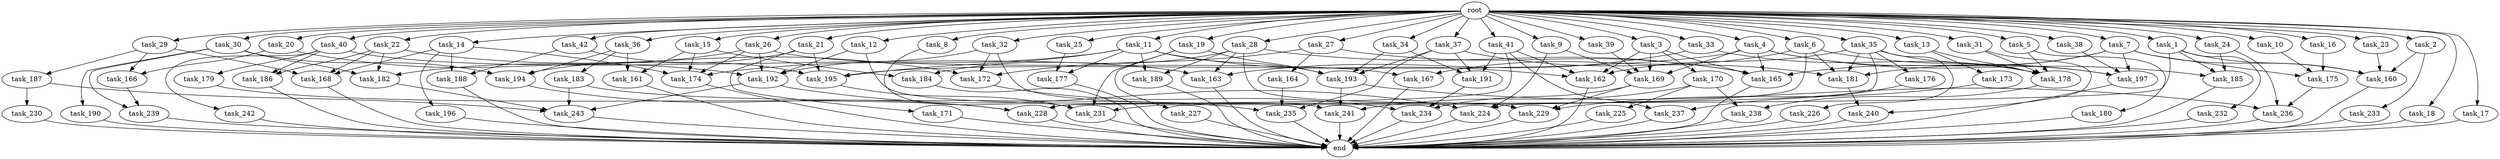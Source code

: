 digraph G {
  task_189 [size="352187318.272000"];
  task_171 [size="137438953.472000"];
  task_32 [size="1.024000"];
  task_191 [size="1700807049.216000"];
  task_181 [size="1408749273.088000"];
  task_27 [size="1.024000"];
  task_4 [size="1.024000"];
  task_2 [size="1.024000"];
  task_13 [size="1.024000"];
  task_224 [size="575525617.664000"];
  task_186 [size="171798691.840000"];
  task_41 [size="1.024000"];
  task_177 [size="764504178.688000"];
  task_228 [size="1254130450.432000"];
  task_6 [size="1.024000"];
  task_9 [size="1.024000"];
  task_20 [size="1.024000"];
  task_175 [size="463856467.968000"];
  task_241 [size="1975684956.160000"];
  task_188 [size="498216206.336000"];
  task_164 [size="309237645.312000"];
  task_231 [size="2052994367.488000"];
  task_183 [size="549755813.888000"];
  task_31 [size="1.024000"];
  task_234 [size="695784701.952000"];
  task_230 [size="695784701.952000"];
  task_16 [size="1.024000"];
  task_185 [size="1073741824.000000"];
  task_239 [size="893353197.568000"];
  task_243 [size="1546188226.560000"];
  task_40 [size="1.024000"];
  task_170 [size="137438953.472000"];
  task_15 [size="1.024000"];
  task_10 [size="1.024000"];
  task_173 [size="214748364.800000"];
  task_29 [size="1.024000"];
  task_240 [size="730144440.320000"];
  task_162 [size="1125281431.552000"];
  task_235 [size="1322849927.168000"];
  task_190 [size="858993459.200000"];
  task_237 [size="1554778161.152000"];
  task_26 [size="1.024000"];
  task_25 [size="1.024000"];
  end [size="0.000000"];
  task_227 [size="77309411.328000"];
  task_169 [size="987842478.080000"];
  task_7 [size="1.024000"];
  task_14 [size="1.024000"];
  task_180 [size="77309411.328000"];
  task_18 [size="1.024000"];
  task_12 [size="1.024000"];
  task_36 [size="1.024000"];
  task_33 [size="1.024000"];
  task_182 [size="1589137899.520000"];
  task_197 [size="1400159338.496000"];
  task_242 [size="137438953.472000"];
  task_24 [size="1.024000"];
  task_229 [size="798863917.056000"];
  task_236 [size="1108101562.368000"];
  task_167 [size="1116691496.960000"];
  task_184 [size="214748364.800000"];
  task_174 [size="1408749273.088000"];
  task_21 [size="1.024000"];
  task_37 [size="1.024000"];
  task_196 [size="420906795.008000"];
  task_187 [size="858993459.200000"];
  task_23 [size="1.024000"];
  task_176 [size="77309411.328000"];
  root [size="0.000000"];
  task_5 [size="1.024000"];
  task_195 [size="644245094.400000"];
  task_193 [size="1297080123.392000"];
  task_11 [size="1.024000"];
  task_194 [size="1546188226.560000"];
  task_179 [size="137438953.472000"];
  task_161 [size="627065225.216000"];
  task_3 [size="1.024000"];
  task_166 [size="1073741824.000000"];
  task_19 [size="1.024000"];
  task_225 [size="858993459.200000"];
  task_39 [size="1.024000"];
  task_232 [size="309237645.312000"];
  task_22 [size="1.024000"];
  task_28 [size="1.024000"];
  task_165 [size="1013612281.856000"];
  task_34 [size="1.024000"];
  task_233 [size="137438953.472000"];
  task_226 [size="77309411.328000"];
  task_17 [size="1.024000"];
  task_168 [size="1314259992.576000"];
  task_192 [size="1821066133.504000"];
  task_178 [size="1374389534.720000"];
  task_1 [size="1.024000"];
  task_160 [size="695784701.952000"];
  task_42 [size="1.024000"];
  task_172 [size="558345748.480000"];
  task_35 [size="1.024000"];
  task_163 [size="584115552.256000"];
  task_30 [size="1.024000"];
  task_38 [size="1.024000"];
  task_238 [size="1073741824.000000"];
  task_8 [size="1.024000"];

  task_189 -> end [size="1.000000"];
  task_171 -> end [size="1.000000"];
  task_32 -> task_192 [size="209715200.000000"];
  task_32 -> task_172 [size="209715200.000000"];
  task_32 -> task_229 [size="209715200.000000"];
  task_191 -> task_234 [size="134217728.000000"];
  task_181 -> task_240 [size="33554432.000000"];
  task_27 -> task_165 [size="301989888.000000"];
  task_27 -> task_172 [size="301989888.000000"];
  task_27 -> task_164 [size="301989888.000000"];
  task_4 -> task_169 [size="209715200.000000"];
  task_4 -> task_185 [size="209715200.000000"];
  task_4 -> task_195 [size="209715200.000000"];
  task_4 -> task_197 [size="209715200.000000"];
  task_4 -> task_165 [size="209715200.000000"];
  task_2 -> task_233 [size="134217728.000000"];
  task_2 -> task_160 [size="134217728.000000"];
  task_13 -> task_173 [size="209715200.000000"];
  task_13 -> task_178 [size="209715200.000000"];
  task_224 -> end [size="1.000000"];
  task_186 -> end [size="1.000000"];
  task_41 -> task_191 [size="679477248.000000"];
  task_41 -> task_237 [size="679477248.000000"];
  task_41 -> task_162 [size="679477248.000000"];
  task_41 -> task_228 [size="679477248.000000"];
  task_177 -> end [size="1.000000"];
  task_228 -> end [size="1.000000"];
  task_6 -> task_197 [size="411041792.000000"];
  task_6 -> task_167 [size="411041792.000000"];
  task_6 -> task_181 [size="411041792.000000"];
  task_6 -> task_231 [size="411041792.000000"];
  task_9 -> task_169 [size="411041792.000000"];
  task_9 -> task_224 [size="411041792.000000"];
  task_20 -> task_192 [size="209715200.000000"];
  task_20 -> task_166 [size="209715200.000000"];
  task_175 -> task_236 [size="134217728.000000"];
  task_241 -> end [size="1.000000"];
  task_188 -> end [size="1.000000"];
  task_164 -> task_235 [size="536870912.000000"];
  task_231 -> end [size="1.000000"];
  task_183 -> task_243 [size="75497472.000000"];
  task_183 -> task_235 [size="75497472.000000"];
  task_31 -> task_240 [size="679477248.000000"];
  task_31 -> task_178 [size="679477248.000000"];
  task_234 -> end [size="1.000000"];
  task_230 -> end [size="1.000000"];
  task_16 -> task_175 [size="209715200.000000"];
  task_185 -> end [size="1.000000"];
  task_239 -> end [size="1.000000"];
  task_243 -> end [size="1.000000"];
  task_40 -> task_163 [size="134217728.000000"];
  task_40 -> task_186 [size="134217728.000000"];
  task_40 -> task_179 [size="134217728.000000"];
  task_40 -> task_242 [size="134217728.000000"];
  task_170 -> task_238 [size="838860800.000000"];
  task_170 -> task_241 [size="838860800.000000"];
  task_170 -> task_225 [size="838860800.000000"];
  task_15 -> task_161 [size="75497472.000000"];
  task_15 -> task_184 [size="75497472.000000"];
  task_15 -> task_174 [size="75497472.000000"];
  task_10 -> task_175 [size="33554432.000000"];
  task_173 -> task_229 [size="301989888.000000"];
  task_29 -> task_187 [size="838860800.000000"];
  task_29 -> task_168 [size="838860800.000000"];
  task_29 -> task_166 [size="838860800.000000"];
  task_240 -> end [size="1.000000"];
  task_162 -> end [size="1.000000"];
  task_235 -> end [size="1.000000"];
  task_190 -> end [size="1.000000"];
  task_237 -> end [size="1.000000"];
  task_26 -> task_167 [size="679477248.000000"];
  task_26 -> task_192 [size="679477248.000000"];
  task_26 -> task_182 [size="679477248.000000"];
  task_26 -> task_174 [size="679477248.000000"];
  task_25 -> task_177 [size="536870912.000000"];
  task_227 -> end [size="1.000000"];
  task_169 -> task_234 [size="134217728.000000"];
  task_169 -> task_229 [size="134217728.000000"];
  task_7 -> task_175 [size="209715200.000000"];
  task_7 -> task_181 [size="209715200.000000"];
  task_7 -> task_160 [size="209715200.000000"];
  task_7 -> task_197 [size="209715200.000000"];
  task_7 -> task_165 [size="209715200.000000"];
  task_14 -> task_168 [size="411041792.000000"];
  task_14 -> task_174 [size="411041792.000000"];
  task_14 -> task_188 [size="411041792.000000"];
  task_14 -> task_196 [size="411041792.000000"];
  task_180 -> end [size="1.000000"];
  task_18 -> end [size="1.000000"];
  task_12 -> task_192 [size="679477248.000000"];
  task_12 -> task_241 [size="679477248.000000"];
  task_36 -> task_194 [size="536870912.000000"];
  task_36 -> task_161 [size="536870912.000000"];
  task_36 -> task_183 [size="536870912.000000"];
  task_33 -> task_163 [size="301989888.000000"];
  task_33 -> task_178 [size="301989888.000000"];
  task_182 -> task_243 [size="679477248.000000"];
  task_197 -> end [size="1.000000"];
  task_242 -> end [size="1.000000"];
  task_24 -> task_185 [size="536870912.000000"];
  task_24 -> task_236 [size="536870912.000000"];
  task_229 -> end [size="1.000000"];
  task_236 -> end [size="1.000000"];
  task_167 -> end [size="1.000000"];
  task_184 -> end [size="1.000000"];
  task_174 -> end [size="1.000000"];
  task_21 -> task_194 [size="134217728.000000"];
  task_21 -> task_195 [size="134217728.000000"];
  task_21 -> task_171 [size="134217728.000000"];
  task_37 -> task_193 [size="679477248.000000"];
  task_37 -> task_181 [size="679477248.000000"];
  task_37 -> task_235 [size="679477248.000000"];
  task_37 -> task_191 [size="679477248.000000"];
  task_196 -> end [size="1.000000"];
  task_187 -> task_230 [size="679477248.000000"];
  task_187 -> task_243 [size="679477248.000000"];
  task_23 -> task_160 [size="33554432.000000"];
  task_176 -> task_237 [size="838860800.000000"];
  root -> task_12 [size="1.000000"];
  root -> task_36 [size="1.000000"];
  root -> task_16 [size="1.000000"];
  root -> task_9 [size="1.000000"];
  root -> task_39 [size="1.000000"];
  root -> task_11 [size="1.000000"];
  root -> task_22 [size="1.000000"];
  root -> task_7 [size="1.000000"];
  root -> task_33 [size="1.000000"];
  root -> task_28 [size="1.000000"];
  root -> task_4 [size="1.000000"];
  root -> task_34 [size="1.000000"];
  root -> task_2 [size="1.000000"];
  root -> task_15 [size="1.000000"];
  root -> task_10 [size="1.000000"];
  root -> task_29 [size="1.000000"];
  root -> task_21 [size="1.000000"];
  root -> task_17 [size="1.000000"];
  root -> task_18 [size="1.000000"];
  root -> task_41 [size="1.000000"];
  root -> task_20 [size="1.000000"];
  root -> task_23 [size="1.000000"];
  root -> task_42 [size="1.000000"];
  root -> task_6 [size="1.000000"];
  root -> task_32 [size="1.000000"];
  root -> task_5 [size="1.000000"];
  root -> task_37 [size="1.000000"];
  root -> task_26 [size="1.000000"];
  root -> task_25 [size="1.000000"];
  root -> task_31 [size="1.000000"];
  root -> task_35 [size="1.000000"];
  root -> task_13 [size="1.000000"];
  root -> task_30 [size="1.000000"];
  root -> task_19 [size="1.000000"];
  root -> task_1 [size="1.000000"];
  root -> task_40 [size="1.000000"];
  root -> task_38 [size="1.000000"];
  root -> task_24 [size="1.000000"];
  root -> task_3 [size="1.000000"];
  root -> task_8 [size="1.000000"];
  root -> task_27 [size="1.000000"];
  root -> task_14 [size="1.000000"];
  task_5 -> task_180 [size="75497472.000000"];
  task_5 -> task_178 [size="75497472.000000"];
  task_195 -> task_231 [size="838860800.000000"];
  task_193 -> task_241 [size="411041792.000000"];
  task_193 -> task_236 [size="411041792.000000"];
  task_11 -> task_189 [size="209715200.000000"];
  task_11 -> task_162 [size="209715200.000000"];
  task_11 -> task_195 [size="209715200.000000"];
  task_11 -> task_193 [size="209715200.000000"];
  task_11 -> task_177 [size="209715200.000000"];
  task_11 -> task_174 [size="209715200.000000"];
  task_194 -> task_228 [size="33554432.000000"];
  task_179 -> task_228 [size="209715200.000000"];
  task_161 -> end [size="1.000000"];
  task_3 -> task_169 [size="134217728.000000"];
  task_3 -> task_165 [size="134217728.000000"];
  task_3 -> task_162 [size="134217728.000000"];
  task_3 -> task_170 [size="134217728.000000"];
  task_166 -> task_239 [size="33554432.000000"];
  task_19 -> task_227 [size="75497472.000000"];
  task_19 -> task_231 [size="75497472.000000"];
  task_19 -> task_193 [size="75497472.000000"];
  task_225 -> end [size="1.000000"];
  task_39 -> task_169 [size="209715200.000000"];
  task_232 -> end [size="1.000000"];
  task_22 -> task_186 [size="33554432.000000"];
  task_22 -> task_182 [size="33554432.000000"];
  task_22 -> task_172 [size="33554432.000000"];
  task_22 -> task_168 [size="33554432.000000"];
  task_28 -> task_189 [size="134217728.000000"];
  task_28 -> task_163 [size="134217728.000000"];
  task_28 -> task_184 [size="134217728.000000"];
  task_28 -> task_165 [size="134217728.000000"];
  task_28 -> task_229 [size="134217728.000000"];
  task_165 -> end [size="1.000000"];
  task_34 -> task_193 [size="301989888.000000"];
  task_34 -> task_191 [size="301989888.000000"];
  task_233 -> end [size="1.000000"];
  task_226 -> end [size="1.000000"];
  task_17 -> end [size="1.000000"];
  task_168 -> end [size="1.000000"];
  task_192 -> task_243 [size="75497472.000000"];
  task_192 -> task_224 [size="75497472.000000"];
  task_178 -> task_238 [size="209715200.000000"];
  task_1 -> task_232 [size="301989888.000000"];
  task_1 -> task_185 [size="301989888.000000"];
  task_1 -> task_160 [size="301989888.000000"];
  task_1 -> task_228 [size="301989888.000000"];
  task_160 -> end [size="1.000000"];
  task_42 -> task_195 [size="75497472.000000"];
  task_42 -> task_188 [size="75497472.000000"];
  task_172 -> task_234 [size="411041792.000000"];
  task_35 -> task_162 [size="75497472.000000"];
  task_35 -> task_226 [size="75497472.000000"];
  task_35 -> task_224 [size="75497472.000000"];
  task_35 -> task_176 [size="75497472.000000"];
  task_35 -> task_181 [size="75497472.000000"];
  task_35 -> task_178 [size="75497472.000000"];
  task_163 -> end [size="1.000000"];
  task_30 -> task_194 [size="838860800.000000"];
  task_30 -> task_190 [size="838860800.000000"];
  task_30 -> task_182 [size="838860800.000000"];
  task_30 -> task_239 [size="838860800.000000"];
  task_38 -> task_197 [size="536870912.000000"];
  task_238 -> end [size="1.000000"];
  task_8 -> task_231 [size="679477248.000000"];
}
